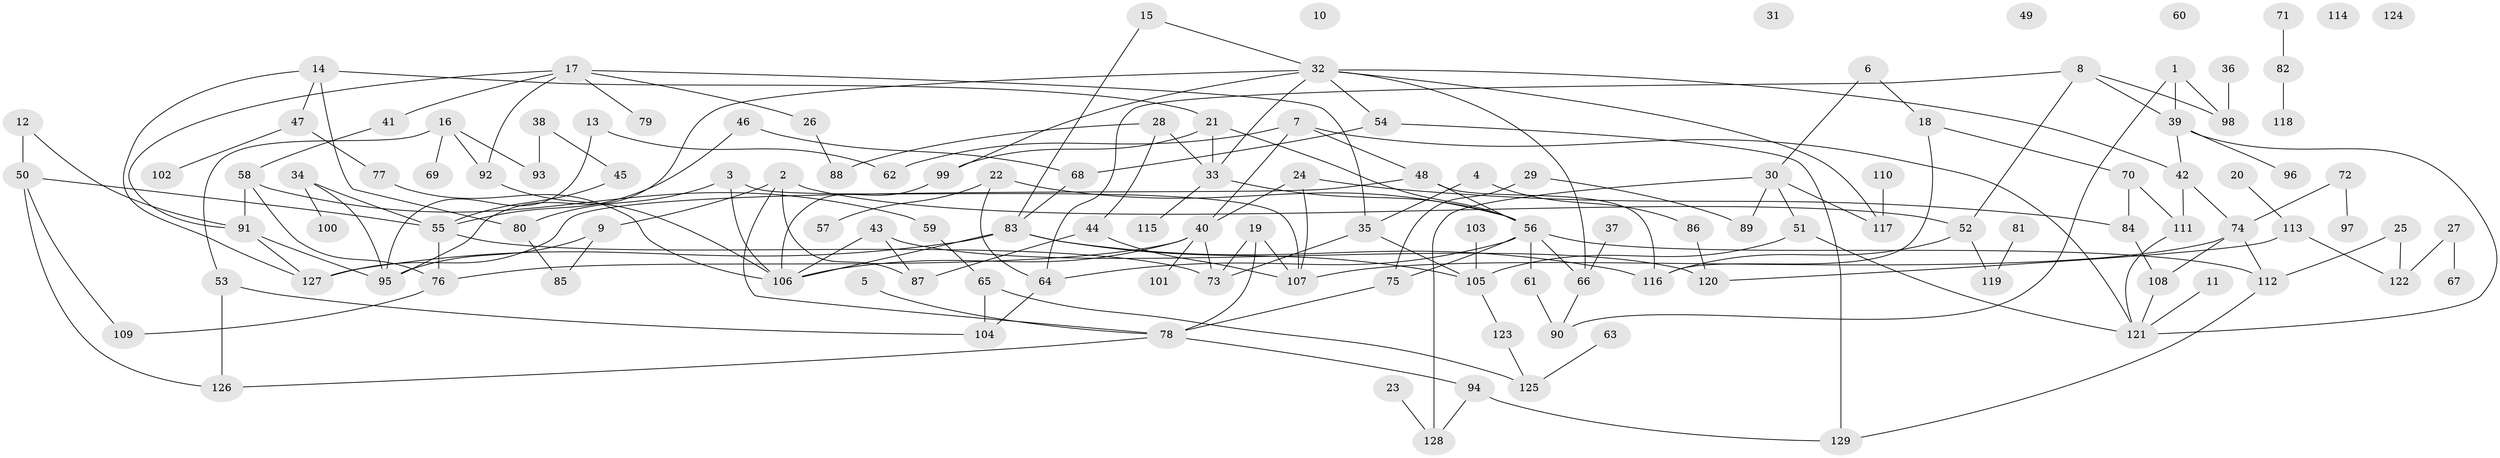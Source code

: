 // coarse degree distribution, {3: 0.2222222222222222, 7: 0.1111111111111111, 4: 0.17777777777777778, 2: 0.17777777777777778, 8: 0.022222222222222223, 6: 0.06666666666666667, 5: 0.1111111111111111, 9: 0.022222222222222223, 1: 0.06666666666666667, 10: 0.022222222222222223}
// Generated by graph-tools (version 1.1) at 2025/35/03/04/25 23:35:45]
// undirected, 129 vertices, 183 edges
graph export_dot {
  node [color=gray90,style=filled];
  1;
  2;
  3;
  4;
  5;
  6;
  7;
  8;
  9;
  10;
  11;
  12;
  13;
  14;
  15;
  16;
  17;
  18;
  19;
  20;
  21;
  22;
  23;
  24;
  25;
  26;
  27;
  28;
  29;
  30;
  31;
  32;
  33;
  34;
  35;
  36;
  37;
  38;
  39;
  40;
  41;
  42;
  43;
  44;
  45;
  46;
  47;
  48;
  49;
  50;
  51;
  52;
  53;
  54;
  55;
  56;
  57;
  58;
  59;
  60;
  61;
  62;
  63;
  64;
  65;
  66;
  67;
  68;
  69;
  70;
  71;
  72;
  73;
  74;
  75;
  76;
  77;
  78;
  79;
  80;
  81;
  82;
  83;
  84;
  85;
  86;
  87;
  88;
  89;
  90;
  91;
  92;
  93;
  94;
  95;
  96;
  97;
  98;
  99;
  100;
  101;
  102;
  103;
  104;
  105;
  106;
  107;
  108;
  109;
  110;
  111;
  112;
  113;
  114;
  115;
  116;
  117;
  118;
  119;
  120;
  121;
  122;
  123;
  124;
  125;
  126;
  127;
  128;
  129;
  1 -- 39;
  1 -- 90;
  1 -- 98;
  2 -- 9;
  2 -- 52;
  2 -- 78;
  2 -- 87;
  3 -- 80;
  3 -- 106;
  3 -- 107;
  4 -- 35;
  4 -- 86;
  5 -- 78;
  6 -- 18;
  6 -- 30;
  7 -- 40;
  7 -- 48;
  7 -- 62;
  7 -- 121;
  8 -- 39;
  8 -- 52;
  8 -- 64;
  8 -- 98;
  9 -- 85;
  9 -- 95;
  11 -- 121;
  12 -- 50;
  12 -- 91;
  13 -- 62;
  13 -- 95;
  14 -- 21;
  14 -- 47;
  14 -- 80;
  14 -- 127;
  15 -- 32;
  15 -- 83;
  16 -- 53;
  16 -- 69;
  16 -- 92;
  16 -- 93;
  17 -- 26;
  17 -- 35;
  17 -- 41;
  17 -- 79;
  17 -- 91;
  17 -- 92;
  18 -- 70;
  18 -- 116;
  19 -- 73;
  19 -- 78;
  19 -- 107;
  20 -- 113;
  21 -- 33;
  21 -- 56;
  21 -- 99;
  22 -- 56;
  22 -- 57;
  22 -- 64;
  23 -- 128;
  24 -- 40;
  24 -- 84;
  24 -- 107;
  25 -- 112;
  25 -- 122;
  26 -- 88;
  27 -- 67;
  27 -- 122;
  28 -- 33;
  28 -- 44;
  28 -- 88;
  29 -- 75;
  29 -- 89;
  30 -- 51;
  30 -- 89;
  30 -- 117;
  30 -- 128;
  32 -- 33;
  32 -- 42;
  32 -- 54;
  32 -- 66;
  32 -- 95;
  32 -- 99;
  32 -- 117;
  33 -- 56;
  33 -- 115;
  34 -- 55;
  34 -- 95;
  34 -- 100;
  35 -- 73;
  35 -- 105;
  36 -- 98;
  37 -- 66;
  38 -- 45;
  38 -- 93;
  39 -- 42;
  39 -- 96;
  39 -- 121;
  40 -- 73;
  40 -- 76;
  40 -- 101;
  40 -- 106;
  41 -- 58;
  42 -- 74;
  42 -- 111;
  43 -- 87;
  43 -- 106;
  43 -- 120;
  44 -- 87;
  44 -- 107;
  45 -- 55;
  46 -- 55;
  46 -- 68;
  47 -- 77;
  47 -- 102;
  48 -- 56;
  48 -- 116;
  48 -- 127;
  50 -- 55;
  50 -- 109;
  50 -- 126;
  51 -- 105;
  51 -- 121;
  52 -- 116;
  52 -- 119;
  53 -- 104;
  53 -- 126;
  54 -- 68;
  54 -- 129;
  55 -- 73;
  55 -- 76;
  56 -- 61;
  56 -- 64;
  56 -- 66;
  56 -- 75;
  56 -- 112;
  58 -- 59;
  58 -- 76;
  58 -- 91;
  59 -- 65;
  61 -- 90;
  63 -- 125;
  64 -- 104;
  65 -- 104;
  65 -- 125;
  66 -- 90;
  68 -- 83;
  70 -- 84;
  70 -- 111;
  71 -- 82;
  72 -- 74;
  72 -- 97;
  74 -- 107;
  74 -- 108;
  74 -- 112;
  75 -- 78;
  76 -- 109;
  77 -- 106;
  78 -- 94;
  78 -- 126;
  80 -- 85;
  81 -- 119;
  82 -- 118;
  83 -- 105;
  83 -- 106;
  83 -- 116;
  83 -- 127;
  84 -- 108;
  86 -- 120;
  91 -- 95;
  91 -- 127;
  92 -- 106;
  94 -- 128;
  94 -- 129;
  99 -- 106;
  103 -- 105;
  105 -- 123;
  108 -- 121;
  110 -- 117;
  111 -- 121;
  112 -- 129;
  113 -- 120;
  113 -- 122;
  123 -- 125;
}

